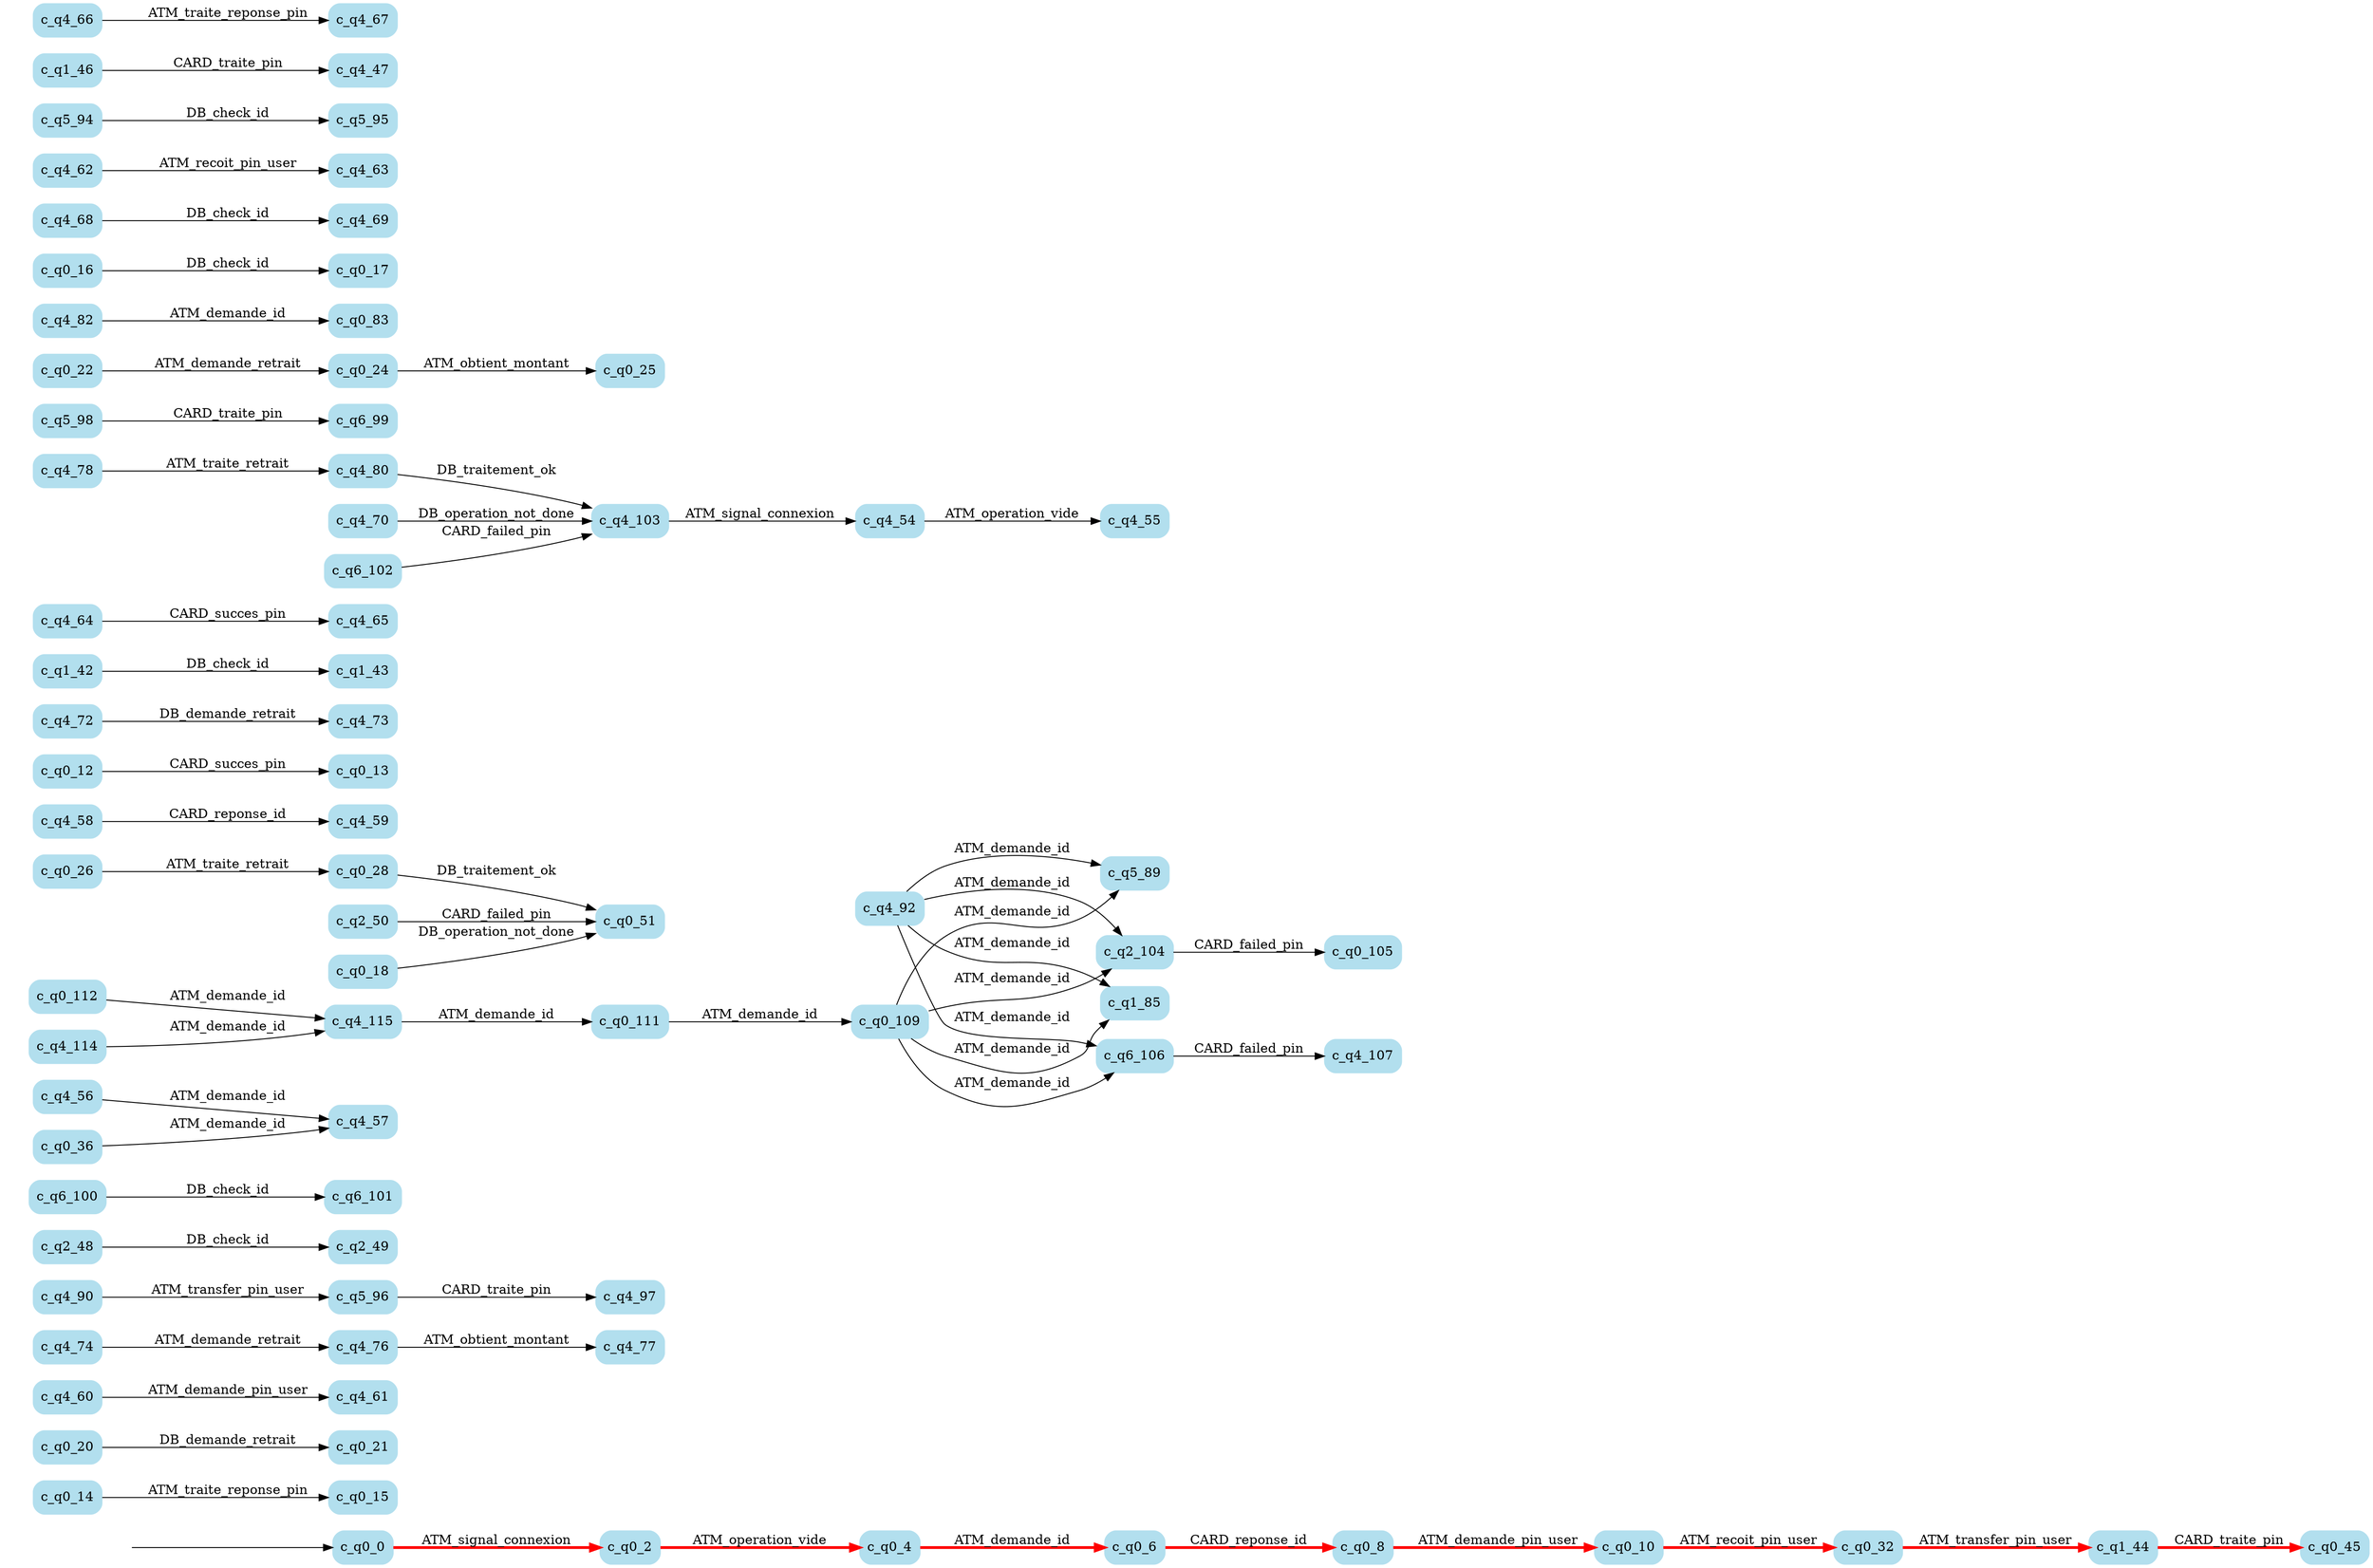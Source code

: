 digraph G {

	rankdir = LR;

	start_c_q0_0[style=invisible];

	node[shape=box, style="rounded, filled", color=lightblue2];

	c_q0_15[label="c_q0_15"];
	c_q0_20[label="c_q0_20"];
	c_q4_60[label="c_q4_60"];
	c_q0_0[label="c_q0_0"];
	c_q4_77[label="c_q4_77"];
	c_q4_90[label="c_q4_90"];
	c_q2_48[label="c_q2_48"];
	c_q0_8[label="c_q0_8"];
	c_q6_101[label="c_q6_101"];
	c_q4_57[label="c_q4_57"];
	c_q4_115[label="c_q4_115"];
	c_q0_51[label="c_q0_51"];
	c_q0_26[label="c_q0_26"];
	c_q0_6[label="c_q0_6"];
	c_q4_58[label="c_q4_58"];
	c_q0_13[label="c_q0_13"];
	c_q4_73[label="c_q4_73"];
	c_q0_14[label="c_q0_14"];
	c_q0_28[label="c_q0_28"];
	c_q4_61[label="c_q4_61"];
	c_q4_92[label="c_q4_92"];
	c_q1_43[label="c_q1_43"];
	c_q4_64[label="c_q4_64"];
	c_q1_42[label="c_q1_42"];
	c_q2_49[label="c_q2_49"];
	c_q4_78[label="c_q4_78"];
	c_q5_98[label="c_q5_98"];
	c_q0_109[label="c_q0_109"];
	c_q0_25[label="c_q0_25"];
	c_q5_89[label="c_q5_89"];
	c_q0_10[label="c_q0_10"];
	c_q4_82[label="c_q4_82"];
	c_q0_17[label="c_q0_17"];
	c_q0_16[label="c_q0_16"];
	c_q6_106[label="c_q6_106"];
	c_q4_56[label="c_q4_56"];
	c_q4_74[label="c_q4_74"];
	c_q0_32[label="c_q0_32"];
	c_q2_50[label="c_q2_50"];
	c_q4_72[label="c_q4_72"];
	c_q4_80[label="c_q4_80"];
	c_q4_54[label="c_q4_54"];
	c_q5_96[label="c_q5_96"];
	c_q0_24[label="c_q0_24"];
	c_q4_68[label="c_q4_68"];
	c_q6_99[label="c_q6_99"];
	c_q4_65[label="c_q4_65"];
	c_q4_63[label="c_q4_63"];
	c_q5_95[label="c_q5_95"];
	c_q1_46[label="c_q1_46"];
	c_q0_105[label="c_q0_105"];
	c_q4_107[label="c_q4_107"];
	c_q4_67[label="c_q4_67"];
	c_q5_94[label="c_q5_94"];
	c_q4_103[label="c_q4_103"];
	c_q4_59[label="c_q4_59"];
	c_q4_70[label="c_q4_70"];
	c_q0_111[label="c_q0_111"];
	c_q4_66[label="c_q4_66"];
	c_q0_4[label="c_q0_4"];
	c_q4_62[label="c_q4_62"];
	c_q0_22[label="c_q0_22"];
	c_q4_47[label="c_q4_47"];
	c_q0_2[label="c_q0_2"];
	c_q4_69[label="c_q4_69"];
	c_q4_97[label="c_q4_97"];
	c_q0_36[label="c_q0_36"];
	c_q4_76[label="c_q4_76"];
	c_q4_55[label="c_q4_55"];
	c_q6_102[label="c_q6_102"];
	c_q0_18[label="c_q0_18"];
	c_q1_85[label="c_q1_85"];
	c_q2_104[label="c_q2_104"];
	c_q1_44[label="c_q1_44"];
	c_q0_83[label="c_q0_83"];
	c_q0_12[label="c_q0_12"];
	c_q0_21[label="c_q0_21"];
	c_q0_45[label="c_q0_45"];
	c_q6_100[label="c_q6_100"];
	c_q0_112[label="c_q0_112"];
	c_q4_114[label="c_q4_114"];

	start_c_q0_0 -> c_q0_0;
	c_q0_0 -> c_q0_2[label="ATM_signal_connexion", penwidth=3, color=red];
	c_q0_2 -> c_q0_4[label="ATM_operation_vide", penwidth=3, color=red];
	c_q0_4 -> c_q0_6[label="ATM_demande_id", penwidth=3, color=red];
	c_q0_6 -> c_q0_8[label="CARD_reponse_id", penwidth=3, color=red];
	c_q0_8 -> c_q0_10[label="ATM_demande_pin_user", penwidth=3, color=red];
	c_q0_10 -> c_q0_32[label="ATM_recoit_pin_user", penwidth=3, color=red];
	c_q0_12 -> c_q0_13[label="CARD_succes_pin"];
	c_q0_14 -> c_q0_15[label="ATM_traite_reponse_pin"];
	c_q0_16 -> c_q0_17[label="DB_check_id"];
	c_q0_18 -> c_q0_51[label="DB_operation_not_done"];
	c_q0_20 -> c_q0_21[label="DB_demande_retrait"];
	c_q0_22 -> c_q0_24[label="ATM_demande_retrait"];
	c_q0_24 -> c_q0_25[label="ATM_obtient_montant"];
	c_q0_26 -> c_q0_28[label="ATM_traite_retrait"];
	c_q0_28 -> c_q0_51[label="DB_traitement_ok"];
	c_q0_109 -> c_q1_85[label="ATM_demande_id"];
	c_q0_32 -> c_q1_44[label="ATM_transfer_pin_user", penwidth=3, color=red];
	c_q0_109 -> c_q2_104[label="ATM_demande_id"];
	c_q0_36 -> c_q4_57[label="ATM_demande_id"];
	c_q0_109 -> c_q5_89[label="ATM_demande_id"];
	c_q0_109 -> c_q6_106[label="ATM_demande_id"];
	c_q1_42 -> c_q1_43[label="DB_check_id"];
	c_q1_44 -> c_q0_45[label="CARD_traite_pin", penwidth=3, color=red];
	c_q1_46 -> c_q4_47[label="CARD_traite_pin"];
	c_q2_48 -> c_q2_49[label="DB_check_id"];
	c_q2_50 -> c_q0_51[label="CARD_failed_pin"];
	c_q4_103 -> c_q4_54[label="ATM_signal_connexion"];
	c_q4_54 -> c_q4_55[label="ATM_operation_vide"];
	c_q4_56 -> c_q4_57[label="ATM_demande_id"];
	c_q4_58 -> c_q4_59[label="CARD_reponse_id"];
	c_q4_60 -> c_q4_61[label="ATM_demande_pin_user"];
	c_q4_62 -> c_q4_63[label="ATM_recoit_pin_user"];
	c_q4_64 -> c_q4_65[label="CARD_succes_pin"];
	c_q4_66 -> c_q4_67[label="ATM_traite_reponse_pin"];
	c_q4_68 -> c_q4_69[label="DB_check_id"];
	c_q4_70 -> c_q4_103[label="DB_operation_not_done"];
	c_q4_72 -> c_q4_73[label="DB_demande_retrait"];
	c_q4_74 -> c_q4_76[label="ATM_demande_retrait"];
	c_q4_76 -> c_q4_77[label="ATM_obtient_montant"];
	c_q4_78 -> c_q4_80[label="ATM_traite_retrait"];
	c_q4_80 -> c_q4_103[label="DB_traitement_ok"];
	c_q4_82 -> c_q0_83[label="ATM_demande_id"];
	c_q4_92 -> c_q1_85[label="ATM_demande_id"];
	c_q4_92 -> c_q2_104[label="ATM_demande_id"];
	c_q4_92 -> c_q5_89[label="ATM_demande_id"];
	c_q4_90 -> c_q5_96[label="ATM_transfer_pin_user"];
	c_q4_92 -> c_q6_106[label="ATM_demande_id"];
	c_q5_94 -> c_q5_95[label="DB_check_id"];
	c_q5_96 -> c_q4_97[label="CARD_traite_pin"];
	c_q5_98 -> c_q6_99[label="CARD_traite_pin"];
	c_q6_100 -> c_q6_101[label="DB_check_id"];
	c_q6_102 -> c_q4_103[label="CARD_failed_pin"];
	c_q2_104 -> c_q0_105[label="CARD_failed_pin"];
	c_q6_106 -> c_q4_107[label="CARD_failed_pin"];
	c_q0_111 -> c_q0_109[label="ATM_demande_id"];
	c_q4_115 -> c_q0_111[label="ATM_demande_id"];
	c_q0_112 -> c_q4_115[label="ATM_demande_id"];
	c_q4_114 -> c_q4_115[label="ATM_demande_id"];

}